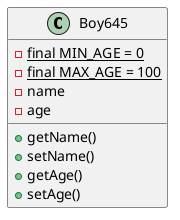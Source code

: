 @startuml
class Boy645 {
    -{static} final MIN_AGE = 0
    -{static} final MAX_AGE = 100
    -name
    -age
    +getName()
    +setName()
    +getAge()
    +setAge()
}
@enduml
